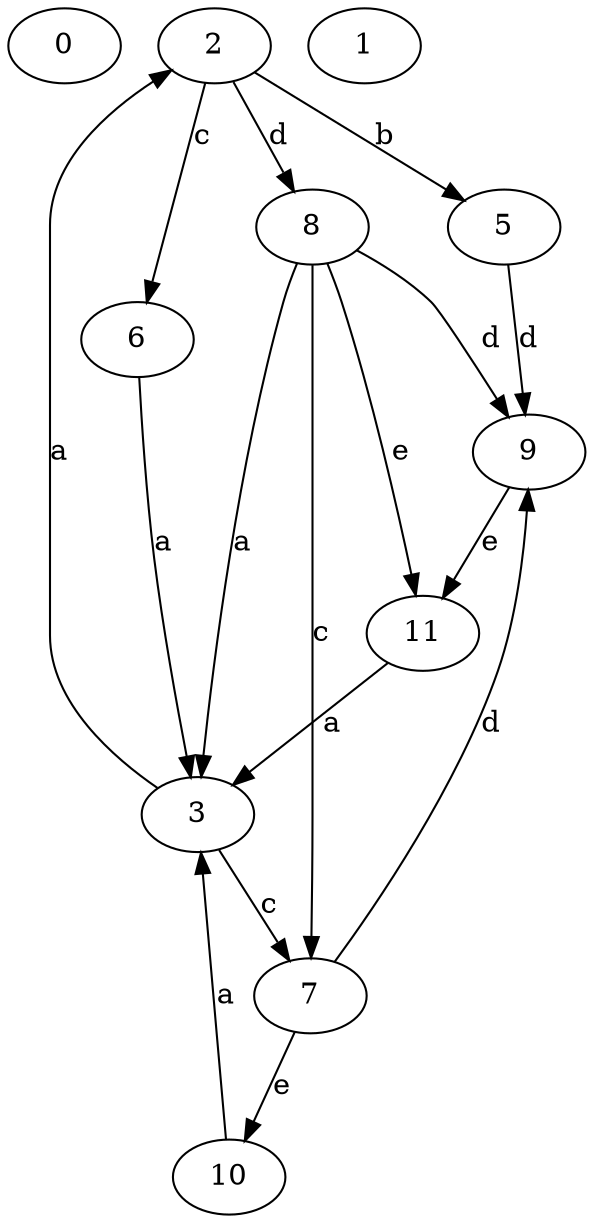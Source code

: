 strict digraph  {
0;
2;
3;
1;
5;
6;
7;
8;
9;
10;
11;
2 -> 5  [label=b];
2 -> 6  [label=c];
2 -> 8  [label=d];
3 -> 2  [label=a];
3 -> 7  [label=c];
5 -> 9  [label=d];
6 -> 3  [label=a];
7 -> 9  [label=d];
7 -> 10  [label=e];
8 -> 3  [label=a];
8 -> 7  [label=c];
8 -> 9  [label=d];
8 -> 11  [label=e];
9 -> 11  [label=e];
10 -> 3  [label=a];
11 -> 3  [label=a];
}

